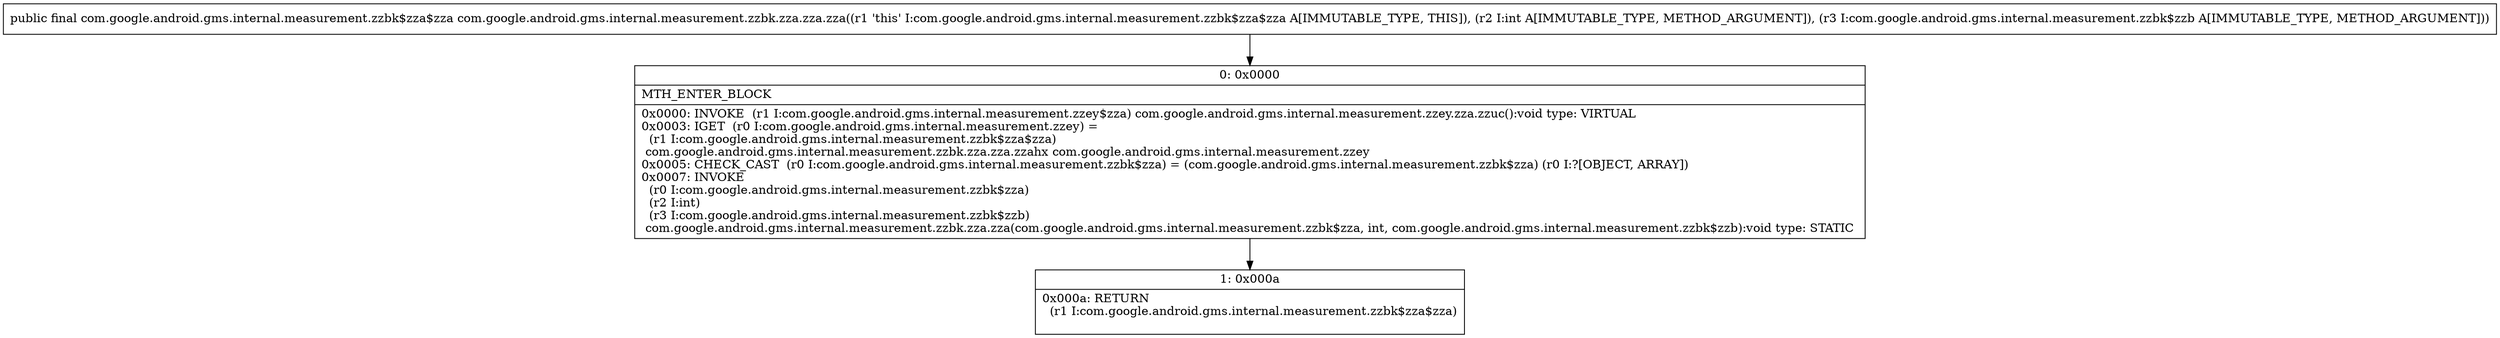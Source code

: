 digraph "CFG forcom.google.android.gms.internal.measurement.zzbk.zza.zza.zza(ILcom\/google\/android\/gms\/internal\/measurement\/zzbk$zzb;)Lcom\/google\/android\/gms\/internal\/measurement\/zzbk$zza$zza;" {
Node_0 [shape=record,label="{0\:\ 0x0000|MTH_ENTER_BLOCK\l|0x0000: INVOKE  (r1 I:com.google.android.gms.internal.measurement.zzey$zza) com.google.android.gms.internal.measurement.zzey.zza.zzuc():void type: VIRTUAL \l0x0003: IGET  (r0 I:com.google.android.gms.internal.measurement.zzey) = \l  (r1 I:com.google.android.gms.internal.measurement.zzbk$zza$zza)\l com.google.android.gms.internal.measurement.zzbk.zza.zza.zzahx com.google.android.gms.internal.measurement.zzey \l0x0005: CHECK_CAST  (r0 I:com.google.android.gms.internal.measurement.zzbk$zza) = (com.google.android.gms.internal.measurement.zzbk$zza) (r0 I:?[OBJECT, ARRAY]) \l0x0007: INVOKE  \l  (r0 I:com.google.android.gms.internal.measurement.zzbk$zza)\l  (r2 I:int)\l  (r3 I:com.google.android.gms.internal.measurement.zzbk$zzb)\l com.google.android.gms.internal.measurement.zzbk.zza.zza(com.google.android.gms.internal.measurement.zzbk$zza, int, com.google.android.gms.internal.measurement.zzbk$zzb):void type: STATIC \l}"];
Node_1 [shape=record,label="{1\:\ 0x000a|0x000a: RETURN  \l  (r1 I:com.google.android.gms.internal.measurement.zzbk$zza$zza)\l \l}"];
MethodNode[shape=record,label="{public final com.google.android.gms.internal.measurement.zzbk$zza$zza com.google.android.gms.internal.measurement.zzbk.zza.zza.zza((r1 'this' I:com.google.android.gms.internal.measurement.zzbk$zza$zza A[IMMUTABLE_TYPE, THIS]), (r2 I:int A[IMMUTABLE_TYPE, METHOD_ARGUMENT]), (r3 I:com.google.android.gms.internal.measurement.zzbk$zzb A[IMMUTABLE_TYPE, METHOD_ARGUMENT])) }"];
MethodNode -> Node_0;
Node_0 -> Node_1;
}

